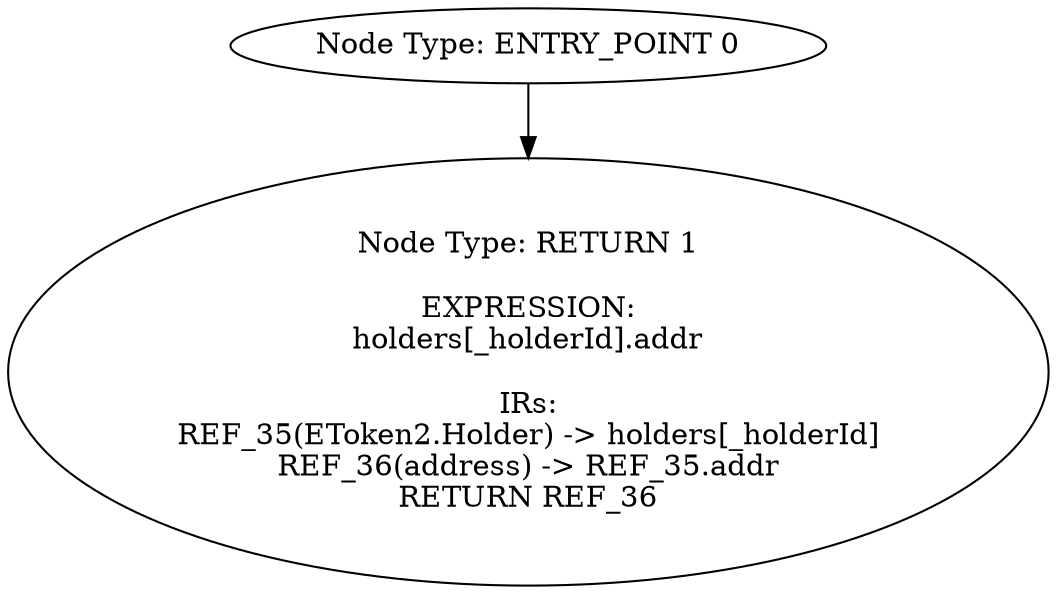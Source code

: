 digraph{
0[label="Node Type: ENTRY_POINT 0
"];
0->1;
1[label="Node Type: RETURN 1

EXPRESSION:
holders[_holderId].addr

IRs:
REF_35(EToken2.Holder) -> holders[_holderId]
REF_36(address) -> REF_35.addr
RETURN REF_36"];
}
